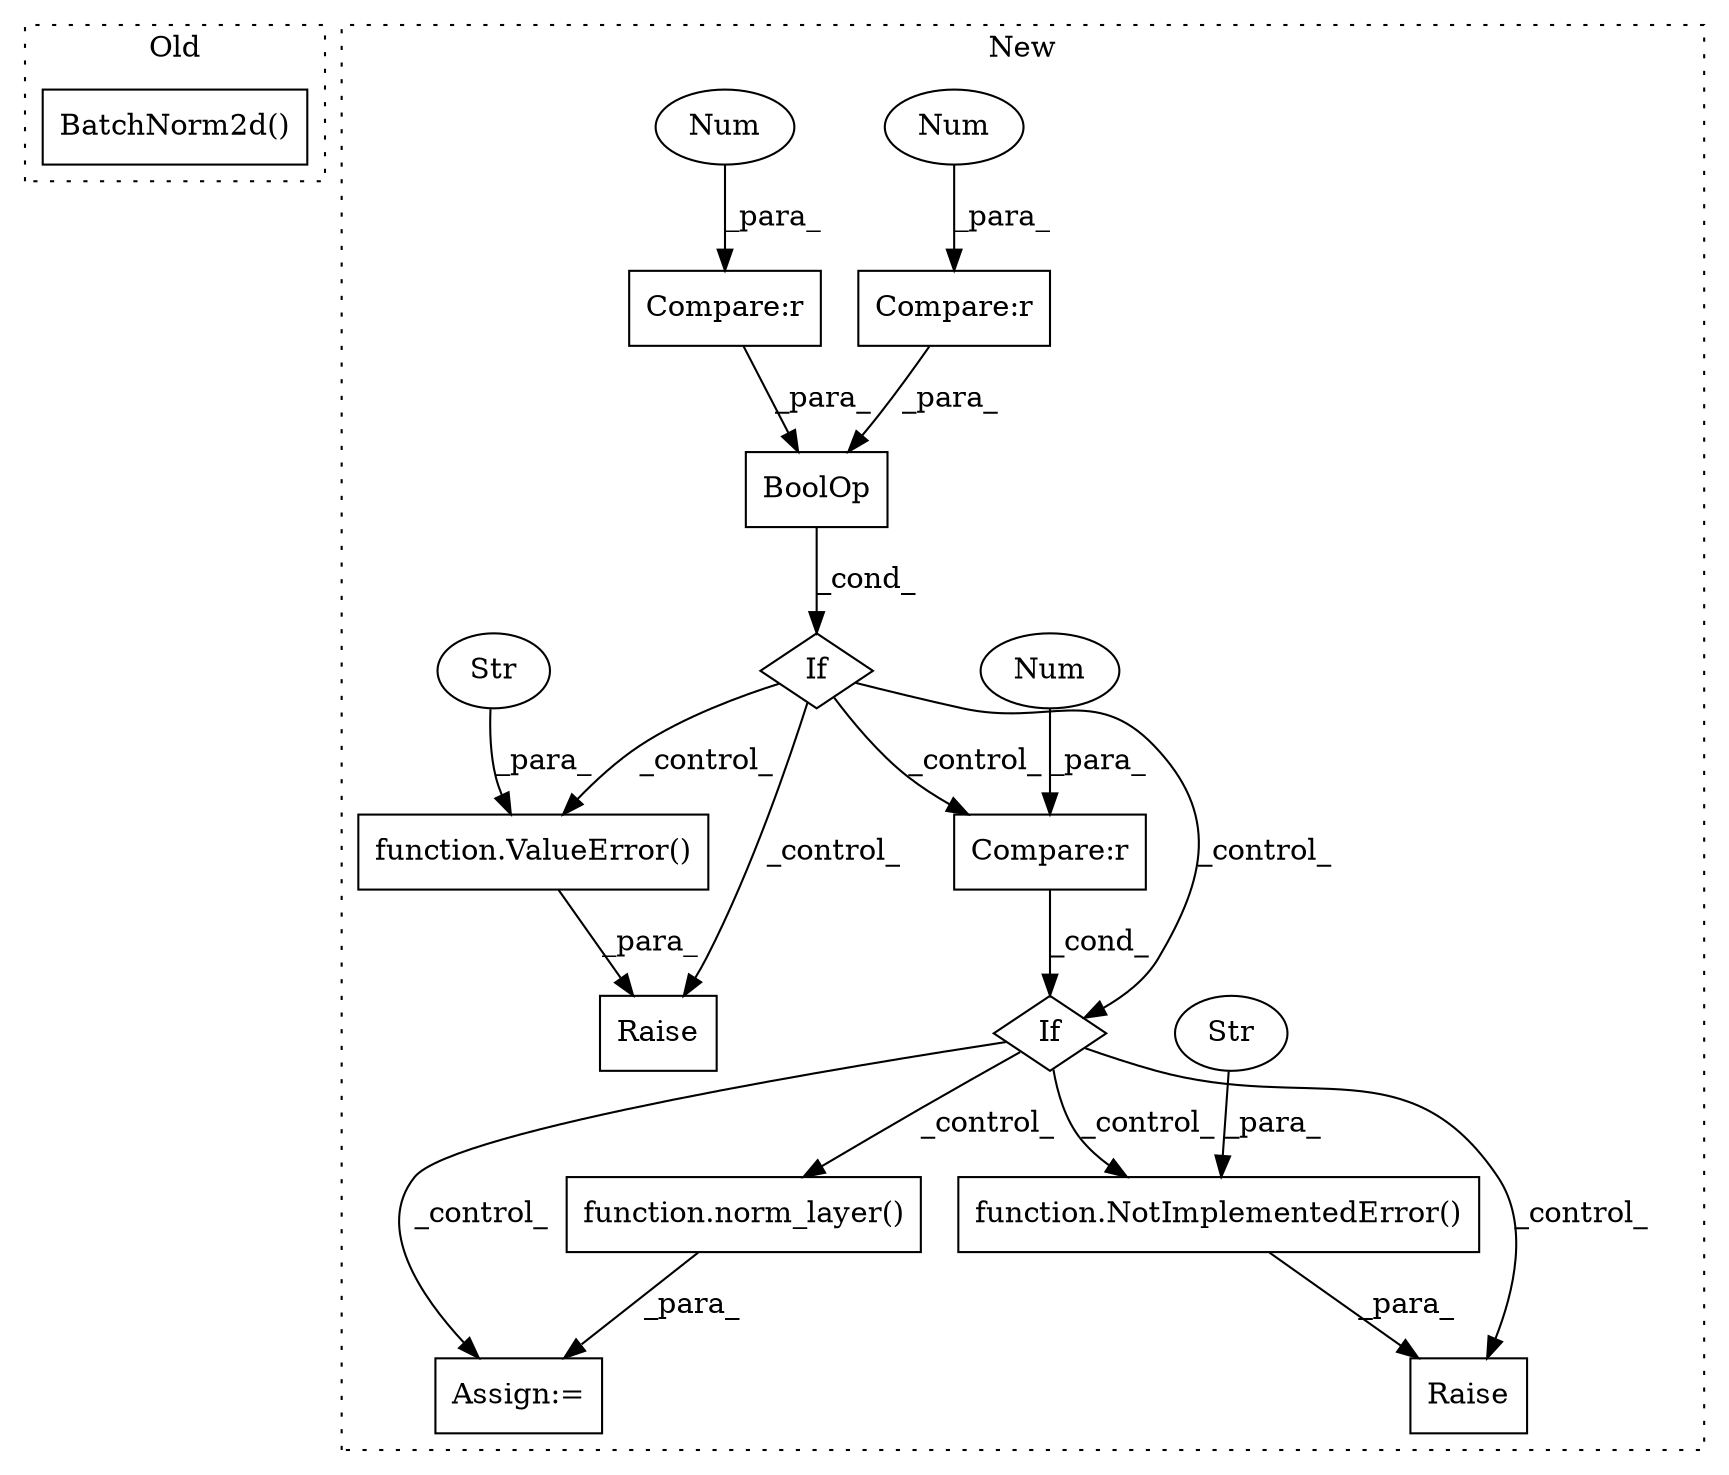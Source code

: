 digraph G {
subgraph cluster0 {
1 [label="BatchNorm2d()" a="75" s="623,644" l="15,1" shape="box"];
label = "Old";
style="dotted";
}
subgraph cluster1 {
2 [label="BoolOp" a="72" s="1616" l="31" shape="box"];
3 [label="Compare:r" a="40" s="1616" l="11" shape="box"];
4 [label="Compare:r" a="40" s="1631" l="16" shape="box"];
5 [label="Num" a="76" s="1626" l="1" shape="ellipse"];
6 [label="Num" a="76" s="1645" l="2" shape="ellipse"];
7 [label="Raise" a="91" s="1770" l="6" shape="box"];
8 [label="function.NotImplementedError()" a="75" s="1776,1838" l="20,1" shape="box"];
9 [label="If" a="96" s="1741,1756" l="3,14" shape="diamond"];
10 [label="Str" a="66" s="1796" l="42" shape="ellipse"];
11 [label="If" a="96" s="1613,1647" l="3,14" shape="diamond"];
12 [label="Compare:r" a="40" s="1744" l="12" shape="box"];
13 [label="Num" a="76" s="1755" l="1" shape="ellipse"];
14 [label="Raise" a="91" s="1661" l="6" shape="box"];
15 [label="Assign:=" a="68" s="2002" l="3" shape="box"];
16 [label="function.ValueError()" a="75" s="1667,1731" l="11,1" shape="box"];
17 [label="Str" a="66" s="1678" l="53" shape="ellipse"];
18 [label="function.norm_layer()" a="75" s="2005,2022" l="11,1" shape="box"];
label = "New";
style="dotted";
}
2 -> 11 [label="_cond_"];
3 -> 2 [label="_para_"];
4 -> 2 [label="_para_"];
5 -> 3 [label="_para_"];
6 -> 4 [label="_para_"];
8 -> 7 [label="_para_"];
9 -> 8 [label="_control_"];
9 -> 18 [label="_control_"];
9 -> 7 [label="_control_"];
9 -> 15 [label="_control_"];
10 -> 8 [label="_para_"];
11 -> 16 [label="_control_"];
11 -> 9 [label="_control_"];
11 -> 12 [label="_control_"];
11 -> 14 [label="_control_"];
12 -> 9 [label="_cond_"];
13 -> 12 [label="_para_"];
16 -> 14 [label="_para_"];
17 -> 16 [label="_para_"];
18 -> 15 [label="_para_"];
}